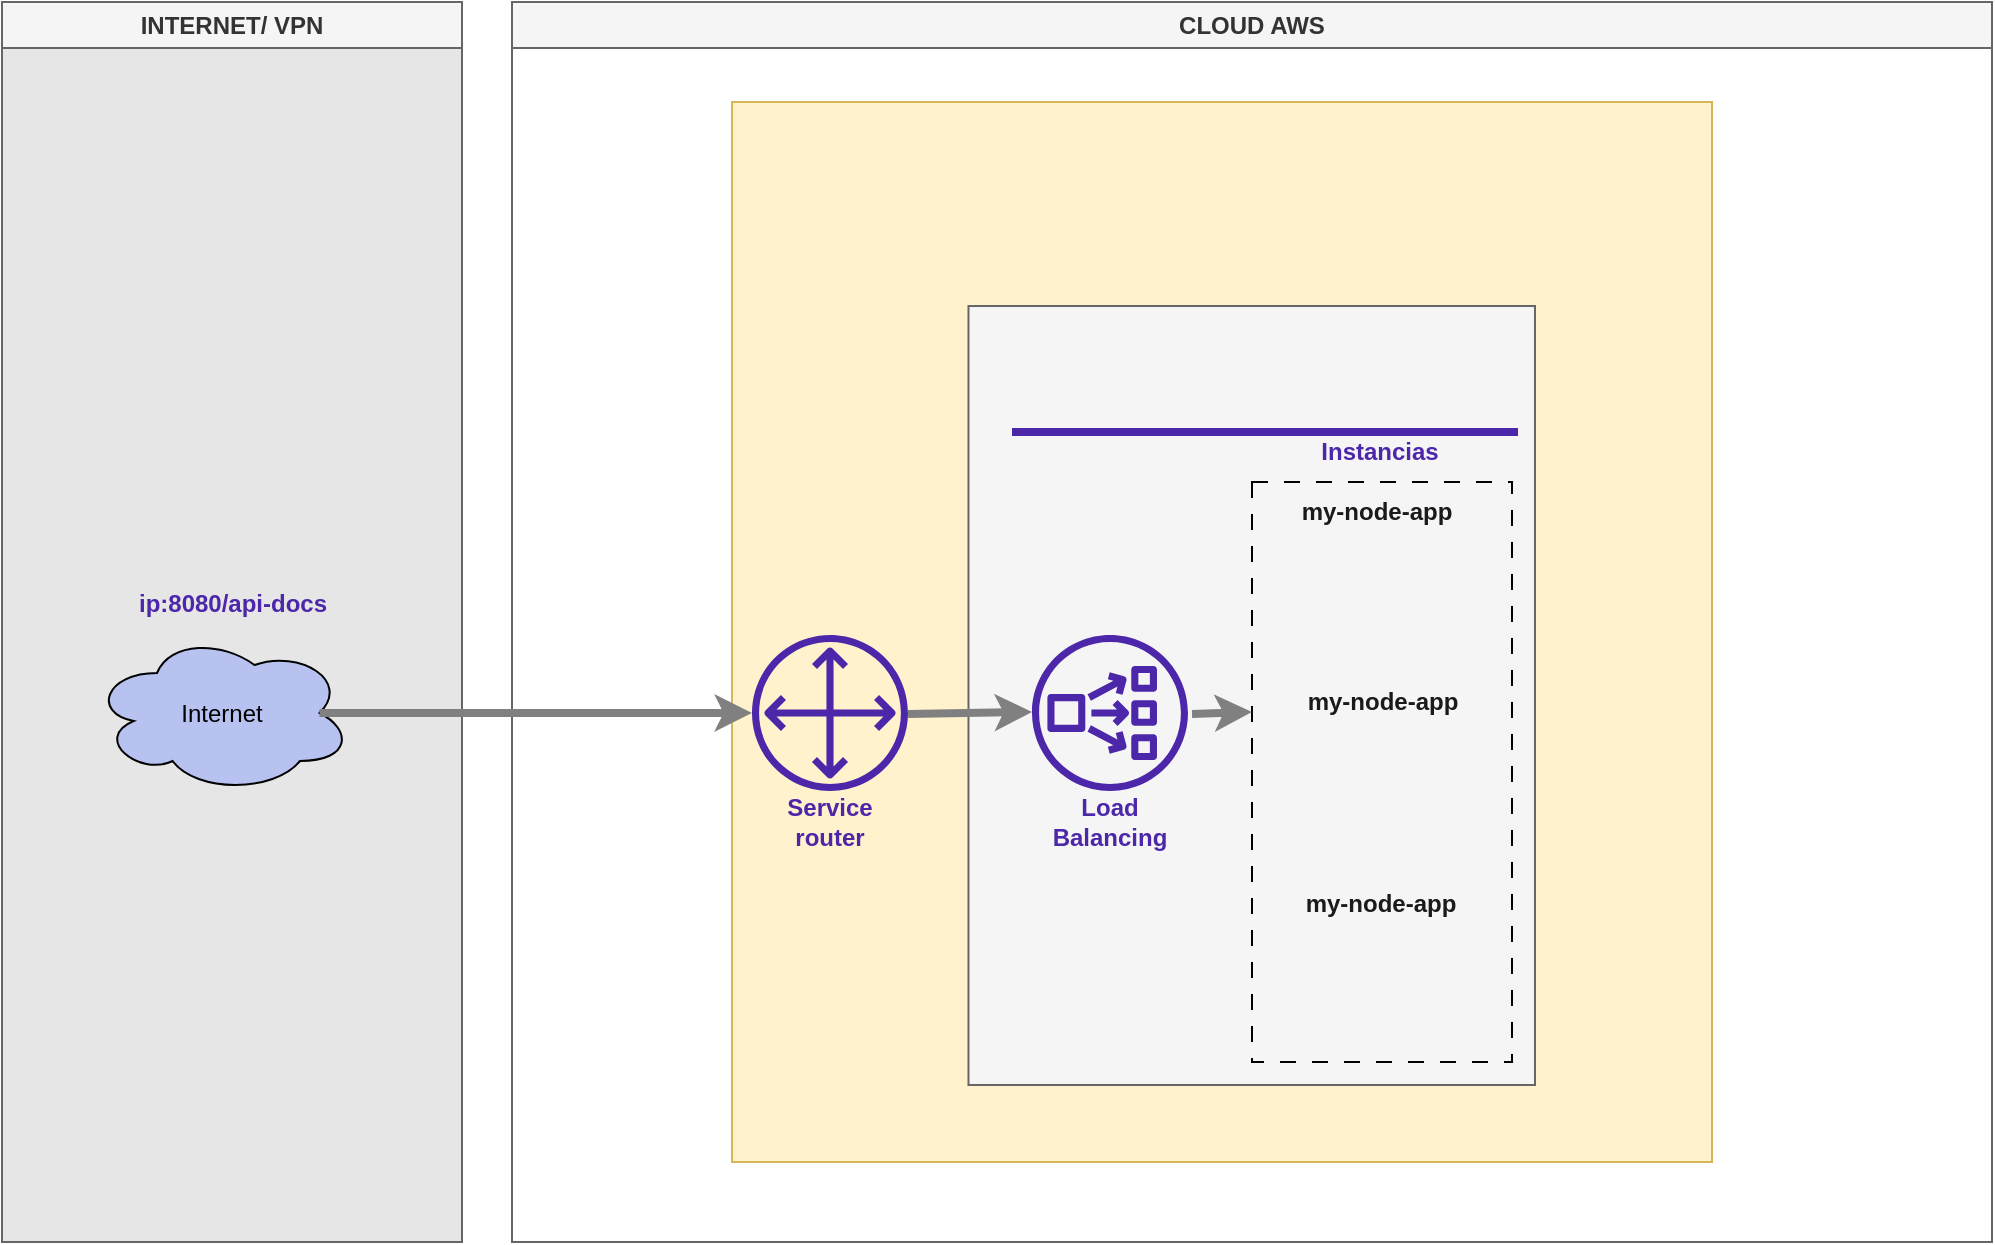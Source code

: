 <mxfile version="21.5.0" type="device">
  <diagram id="07fea595-8f29-1299-0266-81d95cde20df" name="Page-1">
    <mxGraphModel dx="1551" dy="783" grid="1" gridSize="10" guides="1" tooltips="1" connect="1" arrows="1" fold="1" page="1" pageScale="1" pageWidth="1169" pageHeight="827" background="#ffffff" math="0" shadow="0">
      <root>
        <mxCell id="0" />
        <mxCell id="1" parent="0" />
        <mxCell id="TBaOCTzcAi8fZqAFif89-218" value="INTERNET/ VPN" style="swimlane;whiteSpace=wrap;html=1;fillColor=#f5f5f5;strokeColor=#666666;fontColor=#333333;fillStyle=auto;swimlaneFillColor=#E6E6E6;" vertex="1" parent="1">
          <mxGeometry x="355" y="10" width="230" height="620" as="geometry" />
        </mxCell>
        <mxCell id="TBaOCTzcAi8fZqAFif89-263" value="Internet" style="ellipse;shape=cloud;whiteSpace=wrap;html=1;fillColor=#b7c2f0;" vertex="1" parent="TBaOCTzcAi8fZqAFif89-218">
          <mxGeometry x="45" y="315.5" width="130" height="80" as="geometry" />
        </mxCell>
        <mxCell id="TBaOCTzcAi8fZqAFif89-273" value="&lt;b&gt;&lt;font color=&quot;#4d27aa&quot;&gt;ip:8080/api-docs&lt;/font&gt;&lt;/b&gt;" style="text;html=1;strokeColor=none;fillColor=none;align=center;verticalAlign=middle;whiteSpace=wrap;rounded=0;" vertex="1" parent="TBaOCTzcAi8fZqAFif89-218">
          <mxGeometry x="58.75" y="285.5" width="112.5" height="30" as="geometry" />
        </mxCell>
        <mxCell id="TBaOCTzcAi8fZqAFif89-220" value="CLOUD AWS" style="swimlane;whiteSpace=wrap;html=1;swimlaneFillColor=#ffffff;fillColor=#f5f5f5;fontColor=#333333;strokeColor=#666666;" vertex="1" parent="1">
          <mxGeometry x="610" y="10" width="740" height="620" as="geometry" />
        </mxCell>
        <mxCell id="TBaOCTzcAi8fZqAFif89-251" value="" style="rounded=0;whiteSpace=wrap;html=1;fillColor=#fff2cc;strokeColor=#d6b656;" vertex="1" parent="TBaOCTzcAi8fZqAFif89-220">
          <mxGeometry x="110" y="50" width="490" height="530" as="geometry" />
        </mxCell>
        <mxCell id="TBaOCTzcAi8fZqAFif89-224" value="" style="rounded=0;whiteSpace=wrap;html=1;fillColor=#f5f5f5;fontColor=#333333;strokeColor=#666666;rotation=90;" vertex="1" parent="TBaOCTzcAi8fZqAFif89-220">
          <mxGeometry x="175.12" y="205.13" width="389.5" height="283.25" as="geometry" />
        </mxCell>
        <mxCell id="TBaOCTzcAi8fZqAFif89-231" value="" style="shape=image;verticalLabelPosition=bottom;labelBackgroundColor=default;verticalAlign=top;aspect=fixed;imageAspect=0;image=https://cdn-icons-png.flaticon.com/512/919/919825.png;" vertex="1" parent="TBaOCTzcAi8fZqAFif89-220">
          <mxGeometry x="384.25" y="240" width="99" height="99" as="geometry" />
        </mxCell>
        <mxCell id="TBaOCTzcAi8fZqAFif89-232" value="" style="shape=image;verticalLabelPosition=bottom;labelBackgroundColor=default;verticalAlign=top;aspect=fixed;imageAspect=0;image=https://cdn-icons-png.flaticon.com/512/919/919825.png;" vertex="1" parent="TBaOCTzcAi8fZqAFif89-220">
          <mxGeometry x="387.25" y="335" width="99" height="99" as="geometry" />
        </mxCell>
        <mxCell id="TBaOCTzcAi8fZqAFif89-233" value="" style="shape=image;verticalLabelPosition=bottom;labelBackgroundColor=default;verticalAlign=top;aspect=fixed;imageAspect=0;image=https://cdn-icons-png.flaticon.com/512/919/919825.png;" vertex="1" parent="TBaOCTzcAi8fZqAFif89-220">
          <mxGeometry x="386.25" y="436" width="99" height="99" as="geometry" />
        </mxCell>
        <mxCell id="TBaOCTzcAi8fZqAFif89-234" value="&lt;font color=&quot;#1a1a1a&quot;&gt;my-node-app&lt;/font&gt;" style="text;html=1;strokeColor=none;fillColor=none;align=center;verticalAlign=middle;whiteSpace=wrap;rounded=0;fontStyle=1" vertex="1" parent="TBaOCTzcAi8fZqAFif89-220">
          <mxGeometry x="390.75" y="240" width="82.5" height="30" as="geometry" />
        </mxCell>
        <mxCell id="TBaOCTzcAi8fZqAFif89-235" value="&lt;font color=&quot;#1a1a1a&quot;&gt;my-node-app&lt;/font&gt;" style="text;html=1;strokeColor=none;fillColor=none;align=center;verticalAlign=middle;whiteSpace=wrap;rounded=0;fontStyle=1" vertex="1" parent="TBaOCTzcAi8fZqAFif89-220">
          <mxGeometry x="393.5" y="335" width="82.5" height="30" as="geometry" />
        </mxCell>
        <mxCell id="TBaOCTzcAi8fZqAFif89-236" value="&lt;font color=&quot;#1a1a1a&quot;&gt;my-node-app&lt;/font&gt;" style="text;html=1;strokeColor=none;fillColor=none;align=center;verticalAlign=middle;whiteSpace=wrap;rounded=0;fontStyle=1" vertex="1" parent="TBaOCTzcAi8fZqAFif89-220">
          <mxGeometry x="392.5" y="436" width="82.5" height="30" as="geometry" />
        </mxCell>
        <mxCell id="TBaOCTzcAi8fZqAFif89-248" value="" style="line;strokeWidth=4;html=1;perimeter=backbonePerimeter;points=[];outlineConnect=0;fillColor=#dae8fc;strokeColor=#4d27aa;" vertex="1" parent="TBaOCTzcAi8fZqAFif89-220">
          <mxGeometry x="250" y="210" width="253" height="10" as="geometry" />
        </mxCell>
        <mxCell id="TBaOCTzcAi8fZqAFif89-253" value="" style="shape=image;verticalLabelPosition=bottom;labelBackgroundColor=default;verticalAlign=top;aspect=fixed;imageAspect=0;image=https://upload.wikimedia.org/wikipedia/commons/thumb/9/93/Amazon_Web_Services_Logo.svg/1024px-Amazon_Web_Services_Logo.svg.png;" vertex="1" parent="TBaOCTzcAi8fZqAFif89-220">
          <mxGeometry x="510" y="60" width="83.52" height="50" as="geometry" />
        </mxCell>
        <mxCell id="TBaOCTzcAi8fZqAFif89-254" value="" style="shape=image;verticalLabelPosition=bottom;labelBackgroundColor=default;verticalAlign=top;aspect=fixed;imageAspect=0;image=https://ikarus.sg/content/images/2020/07/docker-to-swarm-1.png;" vertex="1" parent="TBaOCTzcAi8fZqAFif89-220">
          <mxGeometry x="300.8" y="140" width="138.13" height="80" as="geometry" />
        </mxCell>
        <mxCell id="TBaOCTzcAi8fZqAFif89-256" value="" style="sketch=0;outlineConnect=0;fontColor=#232F3E;gradientColor=none;fillColor=#4D27AA;strokeColor=none;dashed=0;verticalLabelPosition=bottom;verticalAlign=top;align=center;html=1;fontSize=12;fontStyle=0;aspect=fixed;pointerEvents=1;shape=mxgraph.aws4.network_load_balancer;" vertex="1" parent="TBaOCTzcAi8fZqAFif89-220">
          <mxGeometry x="260" y="316.5" width="78" height="78" as="geometry" />
        </mxCell>
        <mxCell id="TBaOCTzcAi8fZqAFif89-258" value="Load&lt;br&gt;Balancing" style="text;html=1;strokeColor=none;fillColor=none;align=center;verticalAlign=middle;whiteSpace=wrap;rounded=0;fontColor=#4d27aa;fontStyle=1" vertex="1" parent="TBaOCTzcAi8fZqAFif89-220">
          <mxGeometry x="269" y="394.5" width="60" height="30" as="geometry" />
        </mxCell>
        <mxCell id="TBaOCTzcAi8fZqAFif89-260" value="&lt;font color=&quot;#4d27aa&quot;&gt;&lt;b&gt;Instancias&lt;/b&gt;&lt;/font&gt;" style="text;html=1;strokeColor=none;fillColor=none;align=center;verticalAlign=middle;whiteSpace=wrap;rounded=0;" vertex="1" parent="TBaOCTzcAi8fZqAFif89-220">
          <mxGeometry x="403.75" y="210" width="60" height="30" as="geometry" />
        </mxCell>
        <mxCell id="TBaOCTzcAi8fZqAFif89-262" value="" style="rounded=0;whiteSpace=wrap;html=1;dashed=1;dashPattern=8 8;fillColor=none;strokeColor=#000000;" vertex="1" parent="TBaOCTzcAi8fZqAFif89-220">
          <mxGeometry x="370" y="240" width="130" height="290" as="geometry" />
        </mxCell>
        <mxCell id="TBaOCTzcAi8fZqAFif89-266" value="Service&lt;br&gt;router" style="text;html=1;strokeColor=none;fillColor=none;align=center;verticalAlign=middle;whiteSpace=wrap;rounded=0;fontColor=#4d27aa;fontStyle=1" vertex="1" parent="TBaOCTzcAi8fZqAFif89-220">
          <mxGeometry x="129" y="394.5" width="60" height="30" as="geometry" />
        </mxCell>
        <mxCell id="TBaOCTzcAi8fZqAFif89-265" value="" style="sketch=0;outlineConnect=0;fontColor=#232F3E;gradientColor=none;fillColor=#4D27AA;strokeColor=none;dashed=0;verticalLabelPosition=bottom;verticalAlign=top;align=center;html=1;fontSize=12;fontStyle=0;aspect=fixed;pointerEvents=1;shape=mxgraph.aws4.customer_gateway;" vertex="1" parent="TBaOCTzcAi8fZqAFif89-220">
          <mxGeometry x="120" y="316.5" width="78" height="78" as="geometry" />
        </mxCell>
        <mxCell id="TBaOCTzcAi8fZqAFif89-269" value="" style="endArrow=classic;html=1;rounded=0;exitX=0.875;exitY=0.5;exitDx=0;exitDy=0;exitPerimeter=0;strokeWidth=4;strokeColor=#808080;" edge="1" parent="TBaOCTzcAi8fZqAFif89-220">
          <mxGeometry width="50" height="50" relative="1" as="geometry">
            <mxPoint x="198" y="355.97" as="sourcePoint" />
            <mxPoint x="260" y="355" as="targetPoint" />
          </mxGeometry>
        </mxCell>
        <mxCell id="TBaOCTzcAi8fZqAFif89-270" value="" style="endArrow=classic;html=1;rounded=0;exitX=0.875;exitY=0.5;exitDx=0;exitDy=0;exitPerimeter=0;strokeWidth=4;strokeColor=#808080;" edge="1" parent="TBaOCTzcAi8fZqAFif89-220">
          <mxGeometry width="50" height="50" relative="1" as="geometry">
            <mxPoint x="340" y="355.94" as="sourcePoint" />
            <mxPoint x="370" y="355" as="targetPoint" />
          </mxGeometry>
        </mxCell>
        <mxCell id="TBaOCTzcAi8fZqAFif89-268" value="" style="endArrow=classic;html=1;rounded=0;exitX=0.875;exitY=0.5;exitDx=0;exitDy=0;exitPerimeter=0;strokeWidth=4;strokeColor=#808080;" edge="1" parent="1" source="TBaOCTzcAi8fZqAFif89-263" target="TBaOCTzcAi8fZqAFif89-265">
          <mxGeometry width="50" height="50" relative="1" as="geometry">
            <mxPoint x="550" y="381.75" as="sourcePoint" />
            <mxPoint x="600" y="331.75" as="targetPoint" />
          </mxGeometry>
        </mxCell>
      </root>
    </mxGraphModel>
  </diagram>
</mxfile>
